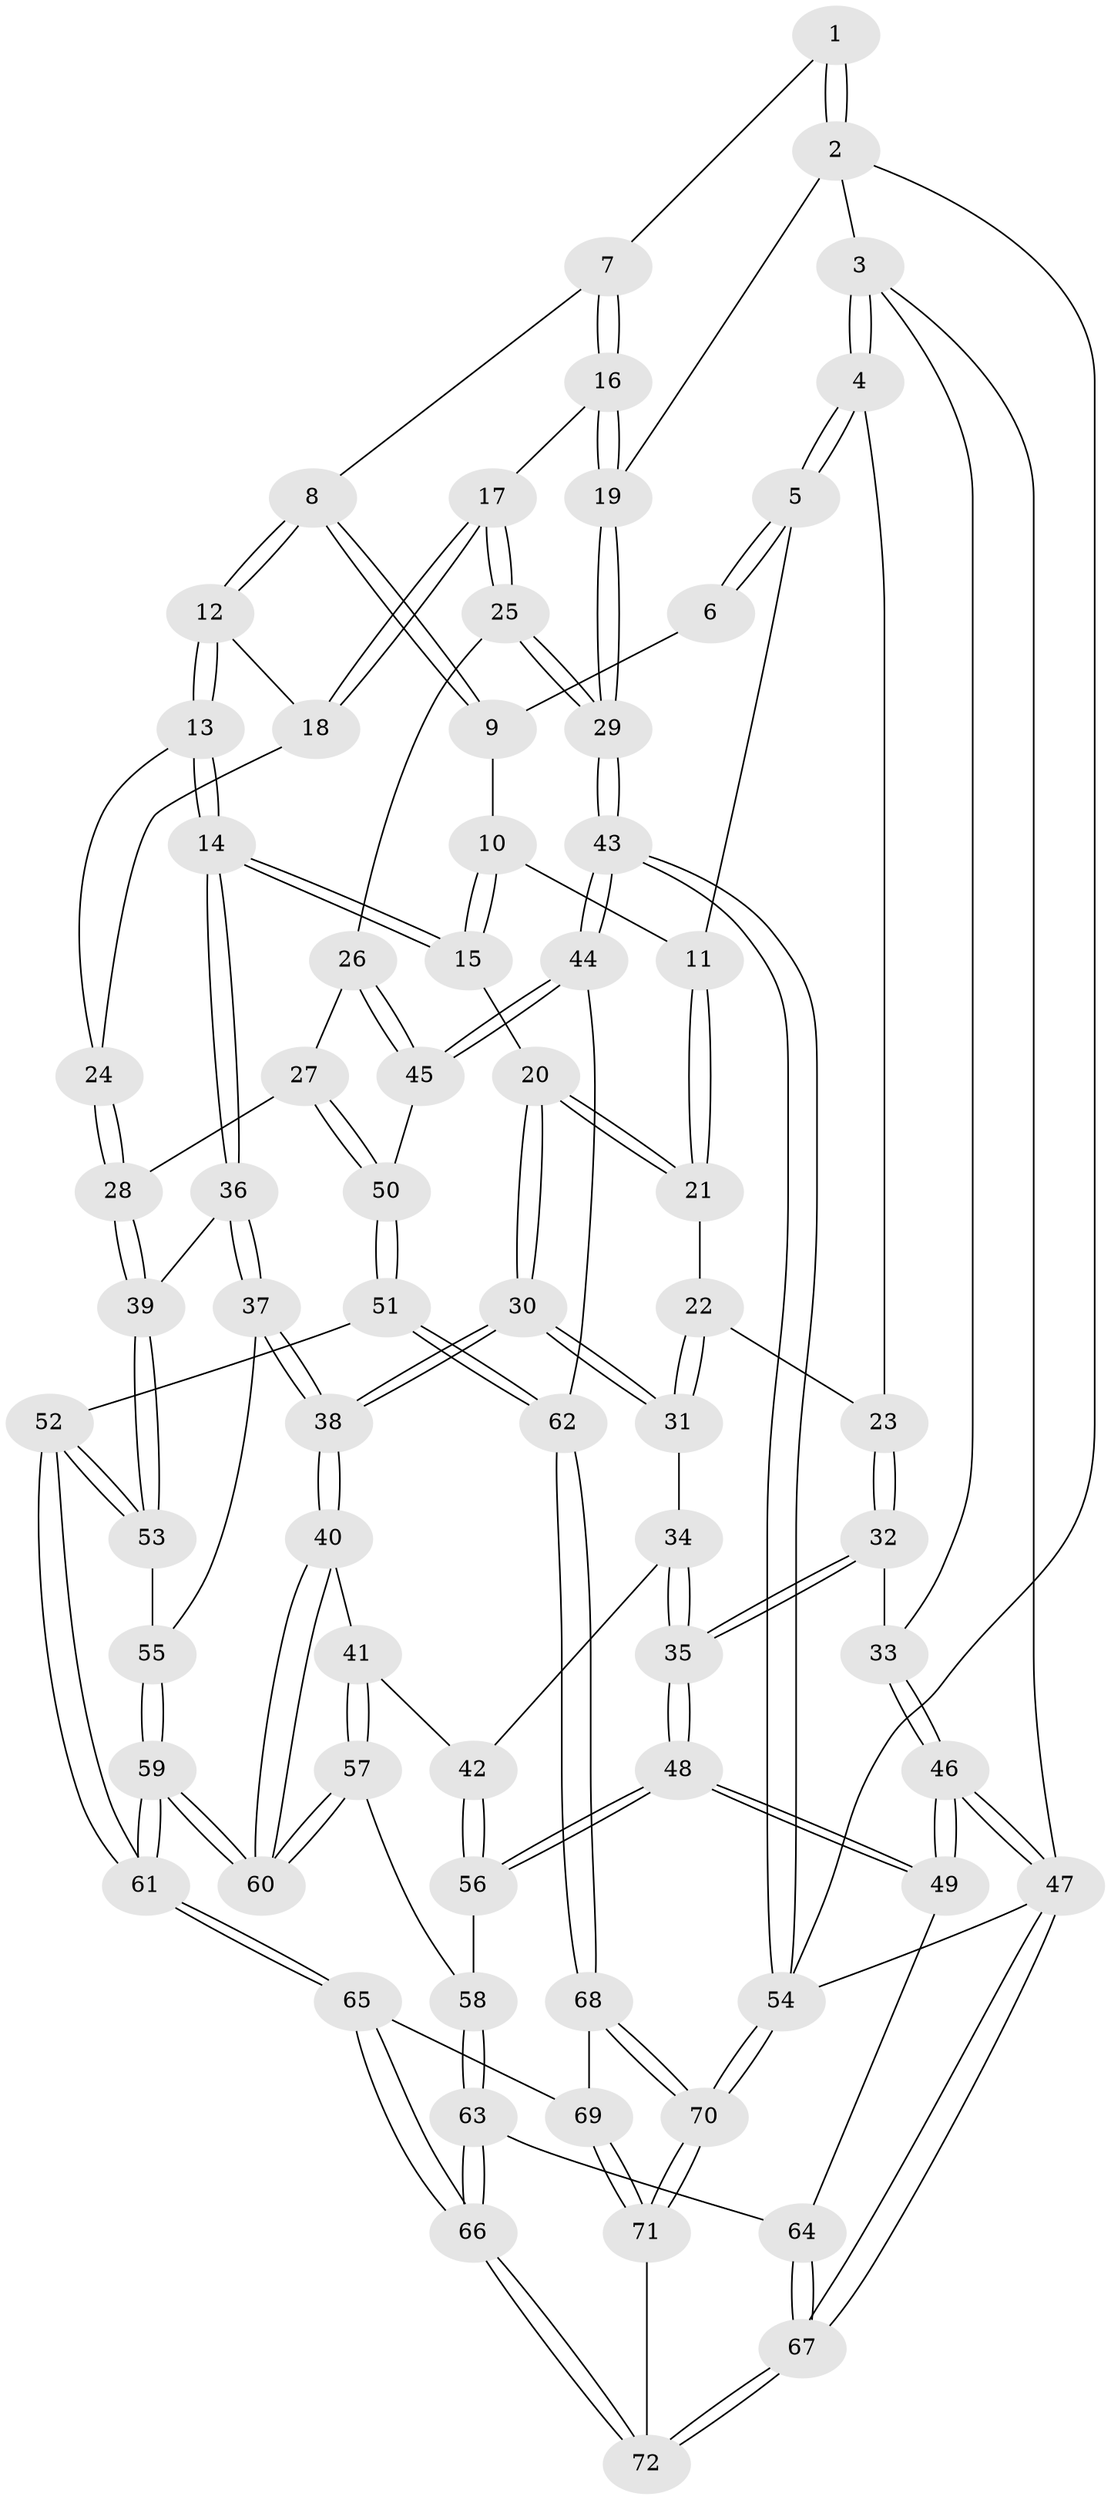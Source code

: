 // coarse degree distribution, {4: 0.6666666666666666, 3: 0.3333333333333333}
// Generated by graph-tools (version 1.1) at 2025/38/03/04/25 23:38:34]
// undirected, 72 vertices, 177 edges
graph export_dot {
  node [color=gray90,style=filled];
  1 [pos="+0.9554722744513253+0"];
  2 [pos="+1+0"];
  3 [pos="+0+0"];
  4 [pos="+0+0"];
  5 [pos="+0.16329433210605065+0"];
  6 [pos="+0.5053452669111049+0"];
  7 [pos="+0.8039272460585876+0.10768055476729287"];
  8 [pos="+0.7323569145181225+0.13879299705718653"];
  9 [pos="+0.6260361596246397+0.13286861757903284"];
  10 [pos="+0.5948961718320798+0.15935737945906087"];
  11 [pos="+0.2659851998703517+0"];
  12 [pos="+0.7052582728165786+0.2093424153417702"];
  13 [pos="+0.6339807186080886+0.3444115320570726"];
  14 [pos="+0.6241525531332206+0.3499460333058277"];
  15 [pos="+0.5394423434802598+0.2929699673620204"];
  16 [pos="+0.8564995985162618+0.2390484757200107"];
  17 [pos="+0.8604109559889029+0.29536729719685817"];
  18 [pos="+0.7836058310484291+0.3190959551181303"];
  19 [pos="+1+0.04479928259007762"];
  20 [pos="+0.43539962575827784+0.28933034031677746"];
  21 [pos="+0.36017045286686644+0.20067891901635507"];
  22 [pos="+0.23020241853104348+0.36036372532214794"];
  23 [pos="+0.20655393555336943+0.3625818134286862"];
  24 [pos="+0.7678356283249428+0.3254935997108143"];
  25 [pos="+0.9476374128911484+0.39302269154601394"];
  26 [pos="+0.8686784561332727+0.4780046505016659"];
  27 [pos="+0.7793436071797191+0.4948900644730252"];
  28 [pos="+0.774098383831638+0.4952034018840328"];
  29 [pos="+1+0.4060768381039565"];
  30 [pos="+0.3807735777902324+0.4465791275392287"];
  31 [pos="+0.35182767016246774+0.4484536162270499"];
  32 [pos="+0.12118894255793576+0.4454170841258891"];
  33 [pos="+0+0.2595726989580653"];
  34 [pos="+0.2560542718794458+0.499179754281136"];
  35 [pos="+0.15467784432800555+0.5212641070702453"];
  36 [pos="+0.6244332105312811+0.3527282663169354"];
  37 [pos="+0.5375824075185445+0.5195514370578367"];
  38 [pos="+0.4367156716161454+0.5324515116186875"];
  39 [pos="+0.7380236231798587+0.5042351546560992"];
  40 [pos="+0.4359109790015267+0.5352061327520171"];
  41 [pos="+0.36976969928856496+0.5836255542264284"];
  42 [pos="+0.3004828802183571+0.5829357899461586"];
  43 [pos="+1+0.7217411543836821"];
  44 [pos="+1+0.7329558651669483"];
  45 [pos="+0.8806575752559377+0.5300577394597306"];
  46 [pos="+0+0.7667062843200776"];
  47 [pos="+0+1"];
  48 [pos="+0.13012728800714596+0.6342910945665353"];
  49 [pos="+0.10310679736406753+0.6692946609335815"];
  50 [pos="+0.8321613720522757+0.6429735795451764"];
  51 [pos="+0.8143801956709147+0.7293704870274434"];
  52 [pos="+0.7057216293387384+0.651757718966548"];
  53 [pos="+0.6857790380363473+0.5899954385573687"];
  54 [pos="+1+1"];
  55 [pos="+0.6055776853497999+0.571069972798418"];
  56 [pos="+0.23953869824167176+0.6383000513387309"];
  57 [pos="+0.3332016977044272+0.6505125905723702"];
  58 [pos="+0.30437990425944106+0.6661562607146847"];
  59 [pos="+0.48531211479825087+0.7628862985637259"];
  60 [pos="+0.4795405396696465+0.7485324215696995"];
  61 [pos="+0.4944861621548735+0.8249270747193369"];
  62 [pos="+0.8568262228326454+0.7856498023692956"];
  63 [pos="+0.33690064313142065+0.8800451628676093"];
  64 [pos="+0.19803179579615518+0.7698674472979374"];
  65 [pos="+0.48898385400860717+0.8513171165558054"];
  66 [pos="+0.38877034043242154+0.9453479475444538"];
  67 [pos="+0+1"];
  68 [pos="+0.8457039041948026+0.8061744471299697"];
  69 [pos="+0.6897114196397447+0.8851212554316756"];
  70 [pos="+0.978620398788684+1"];
  71 [pos="+0.7696705175286392+1"];
  72 [pos="+0.3204293880036495+1"];
  1 -- 2;
  1 -- 2;
  1 -- 7;
  2 -- 3;
  2 -- 19;
  2 -- 54;
  3 -- 4;
  3 -- 4;
  3 -- 33;
  3 -- 47;
  4 -- 5;
  4 -- 5;
  4 -- 23;
  5 -- 6;
  5 -- 6;
  5 -- 11;
  6 -- 9;
  7 -- 8;
  7 -- 16;
  7 -- 16;
  8 -- 9;
  8 -- 9;
  8 -- 12;
  8 -- 12;
  9 -- 10;
  10 -- 11;
  10 -- 15;
  10 -- 15;
  11 -- 21;
  11 -- 21;
  12 -- 13;
  12 -- 13;
  12 -- 18;
  13 -- 14;
  13 -- 14;
  13 -- 24;
  14 -- 15;
  14 -- 15;
  14 -- 36;
  14 -- 36;
  15 -- 20;
  16 -- 17;
  16 -- 19;
  16 -- 19;
  17 -- 18;
  17 -- 18;
  17 -- 25;
  17 -- 25;
  18 -- 24;
  19 -- 29;
  19 -- 29;
  20 -- 21;
  20 -- 21;
  20 -- 30;
  20 -- 30;
  21 -- 22;
  22 -- 23;
  22 -- 31;
  22 -- 31;
  23 -- 32;
  23 -- 32;
  24 -- 28;
  24 -- 28;
  25 -- 26;
  25 -- 29;
  25 -- 29;
  26 -- 27;
  26 -- 45;
  26 -- 45;
  27 -- 28;
  27 -- 50;
  27 -- 50;
  28 -- 39;
  28 -- 39;
  29 -- 43;
  29 -- 43;
  30 -- 31;
  30 -- 31;
  30 -- 38;
  30 -- 38;
  31 -- 34;
  32 -- 33;
  32 -- 35;
  32 -- 35;
  33 -- 46;
  33 -- 46;
  34 -- 35;
  34 -- 35;
  34 -- 42;
  35 -- 48;
  35 -- 48;
  36 -- 37;
  36 -- 37;
  36 -- 39;
  37 -- 38;
  37 -- 38;
  37 -- 55;
  38 -- 40;
  38 -- 40;
  39 -- 53;
  39 -- 53;
  40 -- 41;
  40 -- 60;
  40 -- 60;
  41 -- 42;
  41 -- 57;
  41 -- 57;
  42 -- 56;
  42 -- 56;
  43 -- 44;
  43 -- 44;
  43 -- 54;
  43 -- 54;
  44 -- 45;
  44 -- 45;
  44 -- 62;
  45 -- 50;
  46 -- 47;
  46 -- 47;
  46 -- 49;
  46 -- 49;
  47 -- 67;
  47 -- 67;
  47 -- 54;
  48 -- 49;
  48 -- 49;
  48 -- 56;
  48 -- 56;
  49 -- 64;
  50 -- 51;
  50 -- 51;
  51 -- 52;
  51 -- 62;
  51 -- 62;
  52 -- 53;
  52 -- 53;
  52 -- 61;
  52 -- 61;
  53 -- 55;
  54 -- 70;
  54 -- 70;
  55 -- 59;
  55 -- 59;
  56 -- 58;
  57 -- 58;
  57 -- 60;
  57 -- 60;
  58 -- 63;
  58 -- 63;
  59 -- 60;
  59 -- 60;
  59 -- 61;
  59 -- 61;
  61 -- 65;
  61 -- 65;
  62 -- 68;
  62 -- 68;
  63 -- 64;
  63 -- 66;
  63 -- 66;
  64 -- 67;
  64 -- 67;
  65 -- 66;
  65 -- 66;
  65 -- 69;
  66 -- 72;
  66 -- 72;
  67 -- 72;
  67 -- 72;
  68 -- 69;
  68 -- 70;
  68 -- 70;
  69 -- 71;
  69 -- 71;
  70 -- 71;
  70 -- 71;
  71 -- 72;
}
